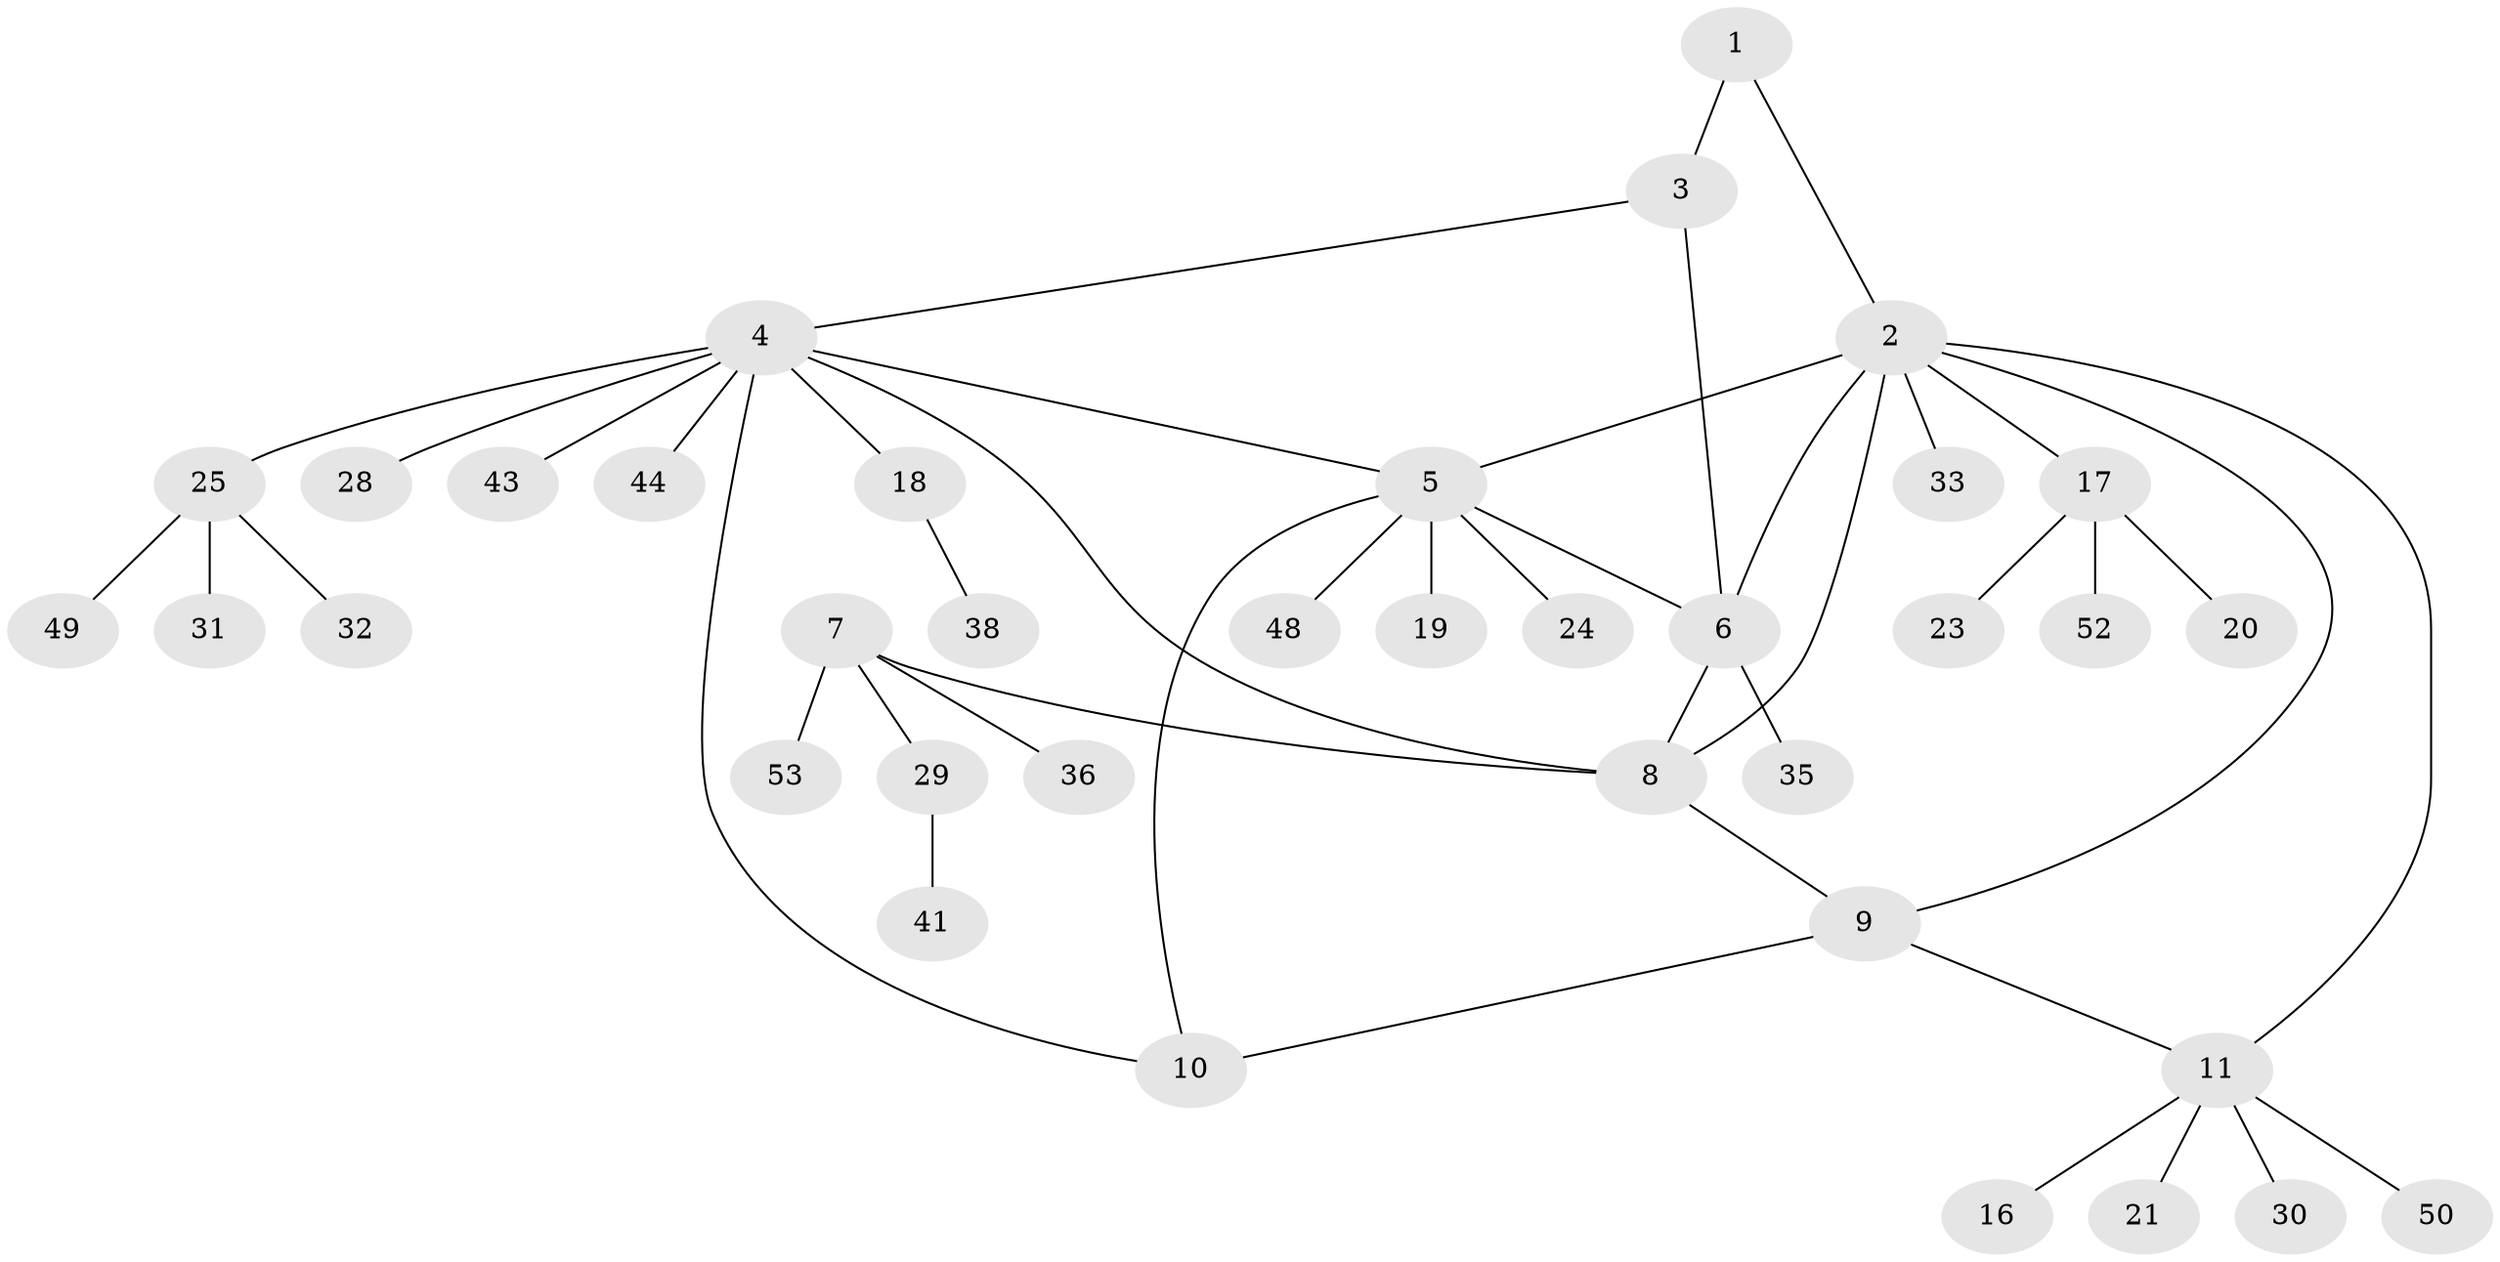 // Generated by graph-tools (version 1.1) at 2025/52/02/27/25 19:52:18]
// undirected, 37 vertices, 45 edges
graph export_dot {
graph [start="1"]
  node [color=gray90,style=filled];
  1;
  2 [super="+34"];
  3 [super="+13"];
  4 [super="+14"];
  5 [super="+12"];
  6 [super="+15"];
  7 [super="+27"];
  8 [super="+47"];
  9 [super="+45"];
  10;
  11 [super="+40"];
  16 [super="+22"];
  17 [super="+26"];
  18 [super="+37"];
  19;
  20 [super="+42"];
  21 [super="+51"];
  23;
  24;
  25 [super="+39"];
  28;
  29 [super="+46"];
  30;
  31;
  32;
  33;
  35;
  36;
  38;
  41;
  43;
  44;
  48;
  49;
  50;
  52;
  53;
  1 -- 2;
  1 -- 3;
  2 -- 5;
  2 -- 8;
  2 -- 9;
  2 -- 17;
  2 -- 33;
  2 -- 11;
  2 -- 6;
  3 -- 4;
  3 -- 6;
  4 -- 5;
  4 -- 8;
  4 -- 10;
  4 -- 43;
  4 -- 44;
  4 -- 25;
  4 -- 18;
  4 -- 28;
  5 -- 6;
  5 -- 10;
  5 -- 19;
  5 -- 24;
  5 -- 48;
  6 -- 8;
  6 -- 35;
  7 -- 8;
  7 -- 29;
  7 -- 36;
  7 -- 53;
  8 -- 9;
  9 -- 10;
  9 -- 11;
  11 -- 16;
  11 -- 21;
  11 -- 30;
  11 -- 50;
  17 -- 20;
  17 -- 23;
  17 -- 52;
  18 -- 38;
  25 -- 31;
  25 -- 32;
  25 -- 49;
  29 -- 41;
}

